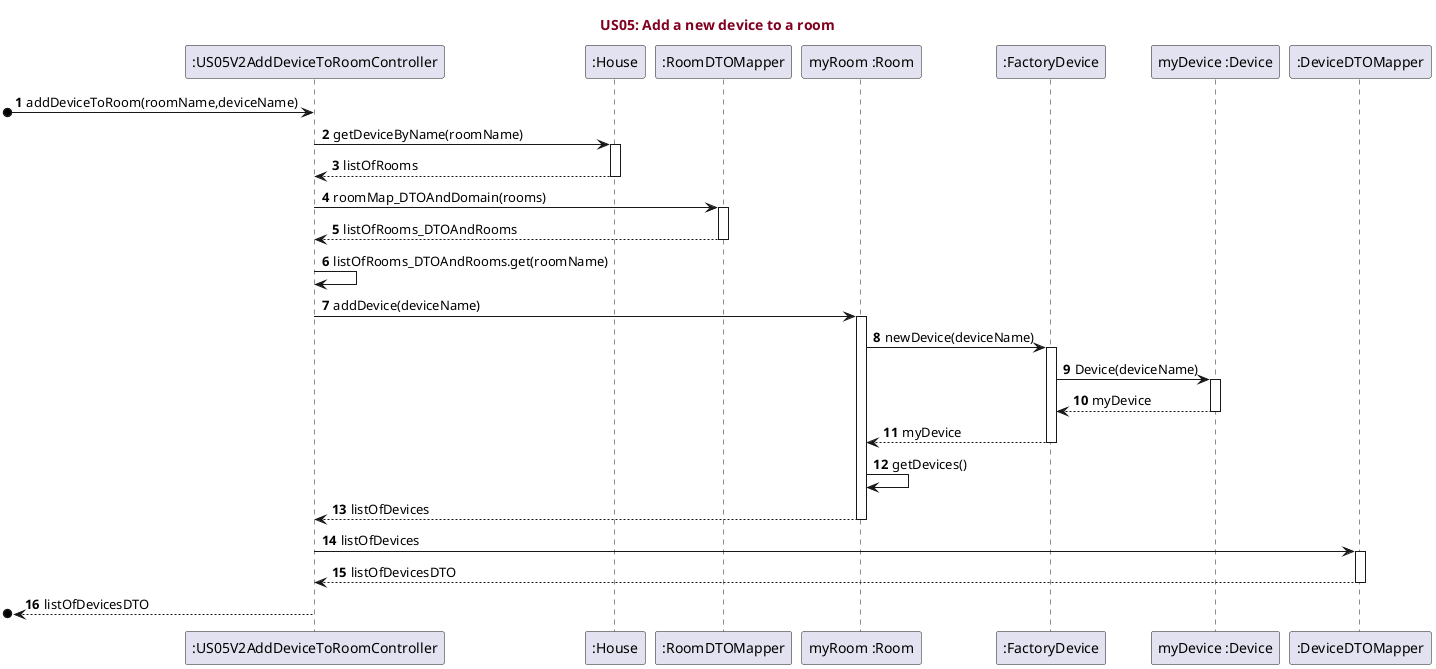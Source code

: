 @startuml
'https://plantuml.com/sequence-diagram

title <font color=#800020>US05: Add a new device to a room</font>


autonumber

participant ":US05V2AddDeviceToRoomController"
participant ":House"
participant ":RoomDTOMapper"
participant "myRoom :Room"
participant ":FactoryDevice"
participant "myDevice :Device"
participant ":DeviceDTOMapper"


[o-> ":US05V2AddDeviceToRoomController" : addDeviceToRoom(roomName,deviceName)
":US05V2AddDeviceToRoomController" -> ":House" : getDeviceByName(roomName)
activate ":House"
":US05V2AddDeviceToRoomController" <-- ":House" : listOfRooms
deactivate ":House"
":US05V2AddDeviceToRoomController" -> ":RoomDTOMapper" : roomMap_DTOAndDomain(rooms)
activate ":RoomDTOMapper"
":US05V2AddDeviceToRoomController" <-- ":RoomDTOMapper" : listOfRooms_DTOAndRooms
deactivate ":RoomDTOMapper"
":US05V2AddDeviceToRoomController" -> ":US05V2AddDeviceToRoomController" : listOfRooms_DTOAndRooms.get(roomName)
":US05V2AddDeviceToRoomController" -> "myRoom :Room" : addDevice(deviceName)
activate "myRoom :Room"
"myRoom :Room" -> ":FactoryDevice" : newDevice(deviceName)
activate ":FactoryDevice"
":FactoryDevice" -> "myDevice :Device" : Device(deviceName)
activate "myDevice :Device"
"myDevice :Device" --> ":FactoryDevice" : myDevice
deactivate "myDevice :Device"
":FactoryDevice" --> "myRoom :Room" : myDevice
deactivate ":FactoryDevice"
"myRoom :Room" -> "myRoom :Room" : getDevices()
":US05V2AddDeviceToRoomController" <-- "myRoom :Room" : listOfDevices
deactivate "myRoom :Room"

":US05V2AddDeviceToRoomController" -> ":DeviceDTOMapper" : listOfDevices
activate ":DeviceDTOMapper"
":US05V2AddDeviceToRoomController" <-- ":DeviceDTOMapper" : listOfDevicesDTO
deactivate ":DeviceDTOMapper"
[o<-- ":US05V2AddDeviceToRoomController" : listOfDevicesDTO
deactivate ":US05V2AddDeviceToRoomController"




@enduml